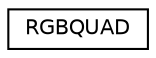 digraph "Graphical Class Hierarchy"
{
  edge [fontname="Helvetica",fontsize="10",labelfontname="Helvetica",labelfontsize="10"];
  node [fontname="Helvetica",fontsize="10",shape=record];
  rankdir="LR";
  Node1 [label="RGBQUAD",height=0.2,width=0.4,color="black", fillcolor="white", style="filled",URL="$struct_r_g_b_q_u_a_d.html"];
}
